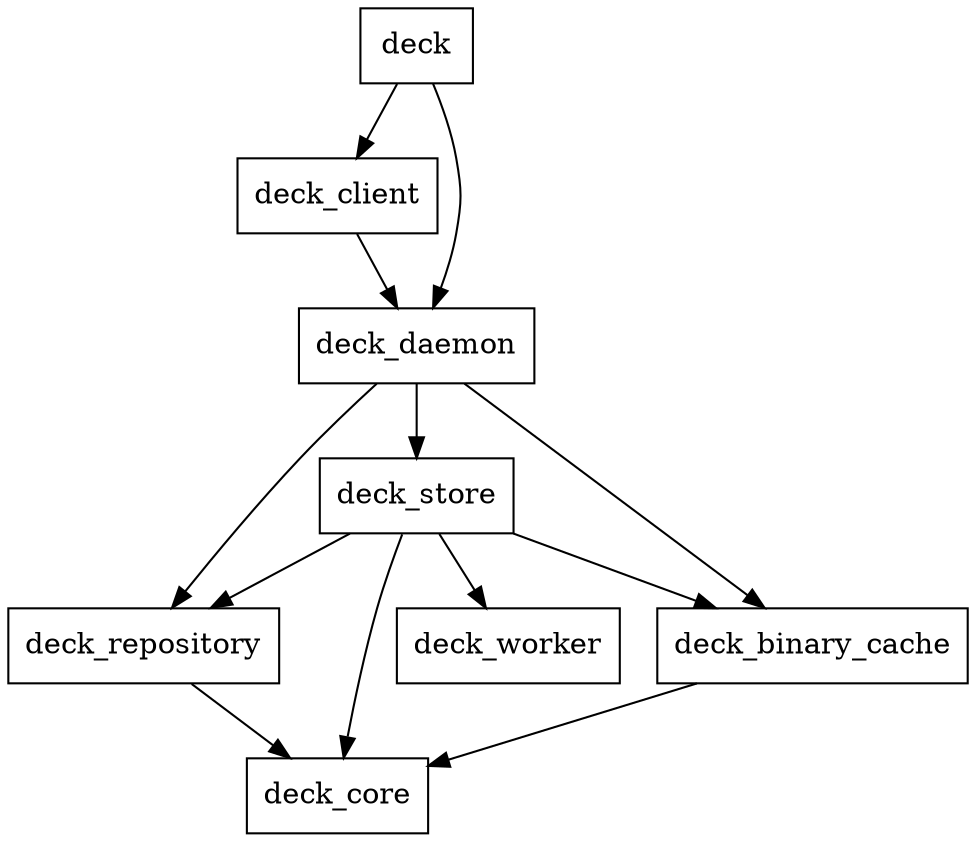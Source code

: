 digraph crates {
    node [shape=box];

    deck -> deck_client;
    deck -> deck_daemon;

    deck_client -> deck_daemon;

    deck_daemon -> deck_binary_cache;
    deck_daemon -> deck_repository;
    deck_daemon -> deck_store;

    deck_store -> deck_binary_cache;
    deck_store -> deck_core;
    deck_store -> deck_repository;
    deck_store -> deck_worker;

    deck_binary_cache -> deck_core;
    deck_repository -> deck_core;
}
